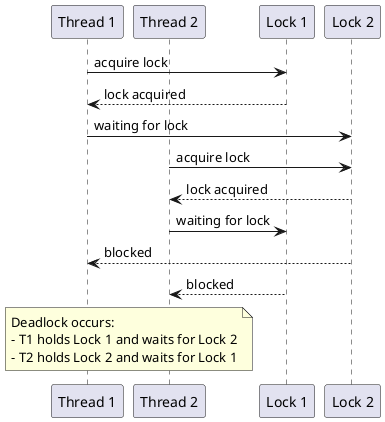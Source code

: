 @startuml
participant "Thread 1" as T1
participant "Thread 2" as T2
participant "Lock 1" as L1
participant "Lock 2" as L2

T1 -> L1: acquire lock
L1 --> T1: lock acquired
T1 -> L2: waiting for lock

T2 -> L2: acquire lock
L2 --> T2: lock acquired
T2 -> L1: waiting for lock

T1 <-- L2: blocked
T2 <-- L1: blocked

note over T1, T2
Deadlock occurs:
- T1 holds Lock 1 and waits for Lock 2
- T2 holds Lock 2 and waits for Lock 1
end note
@enduml
